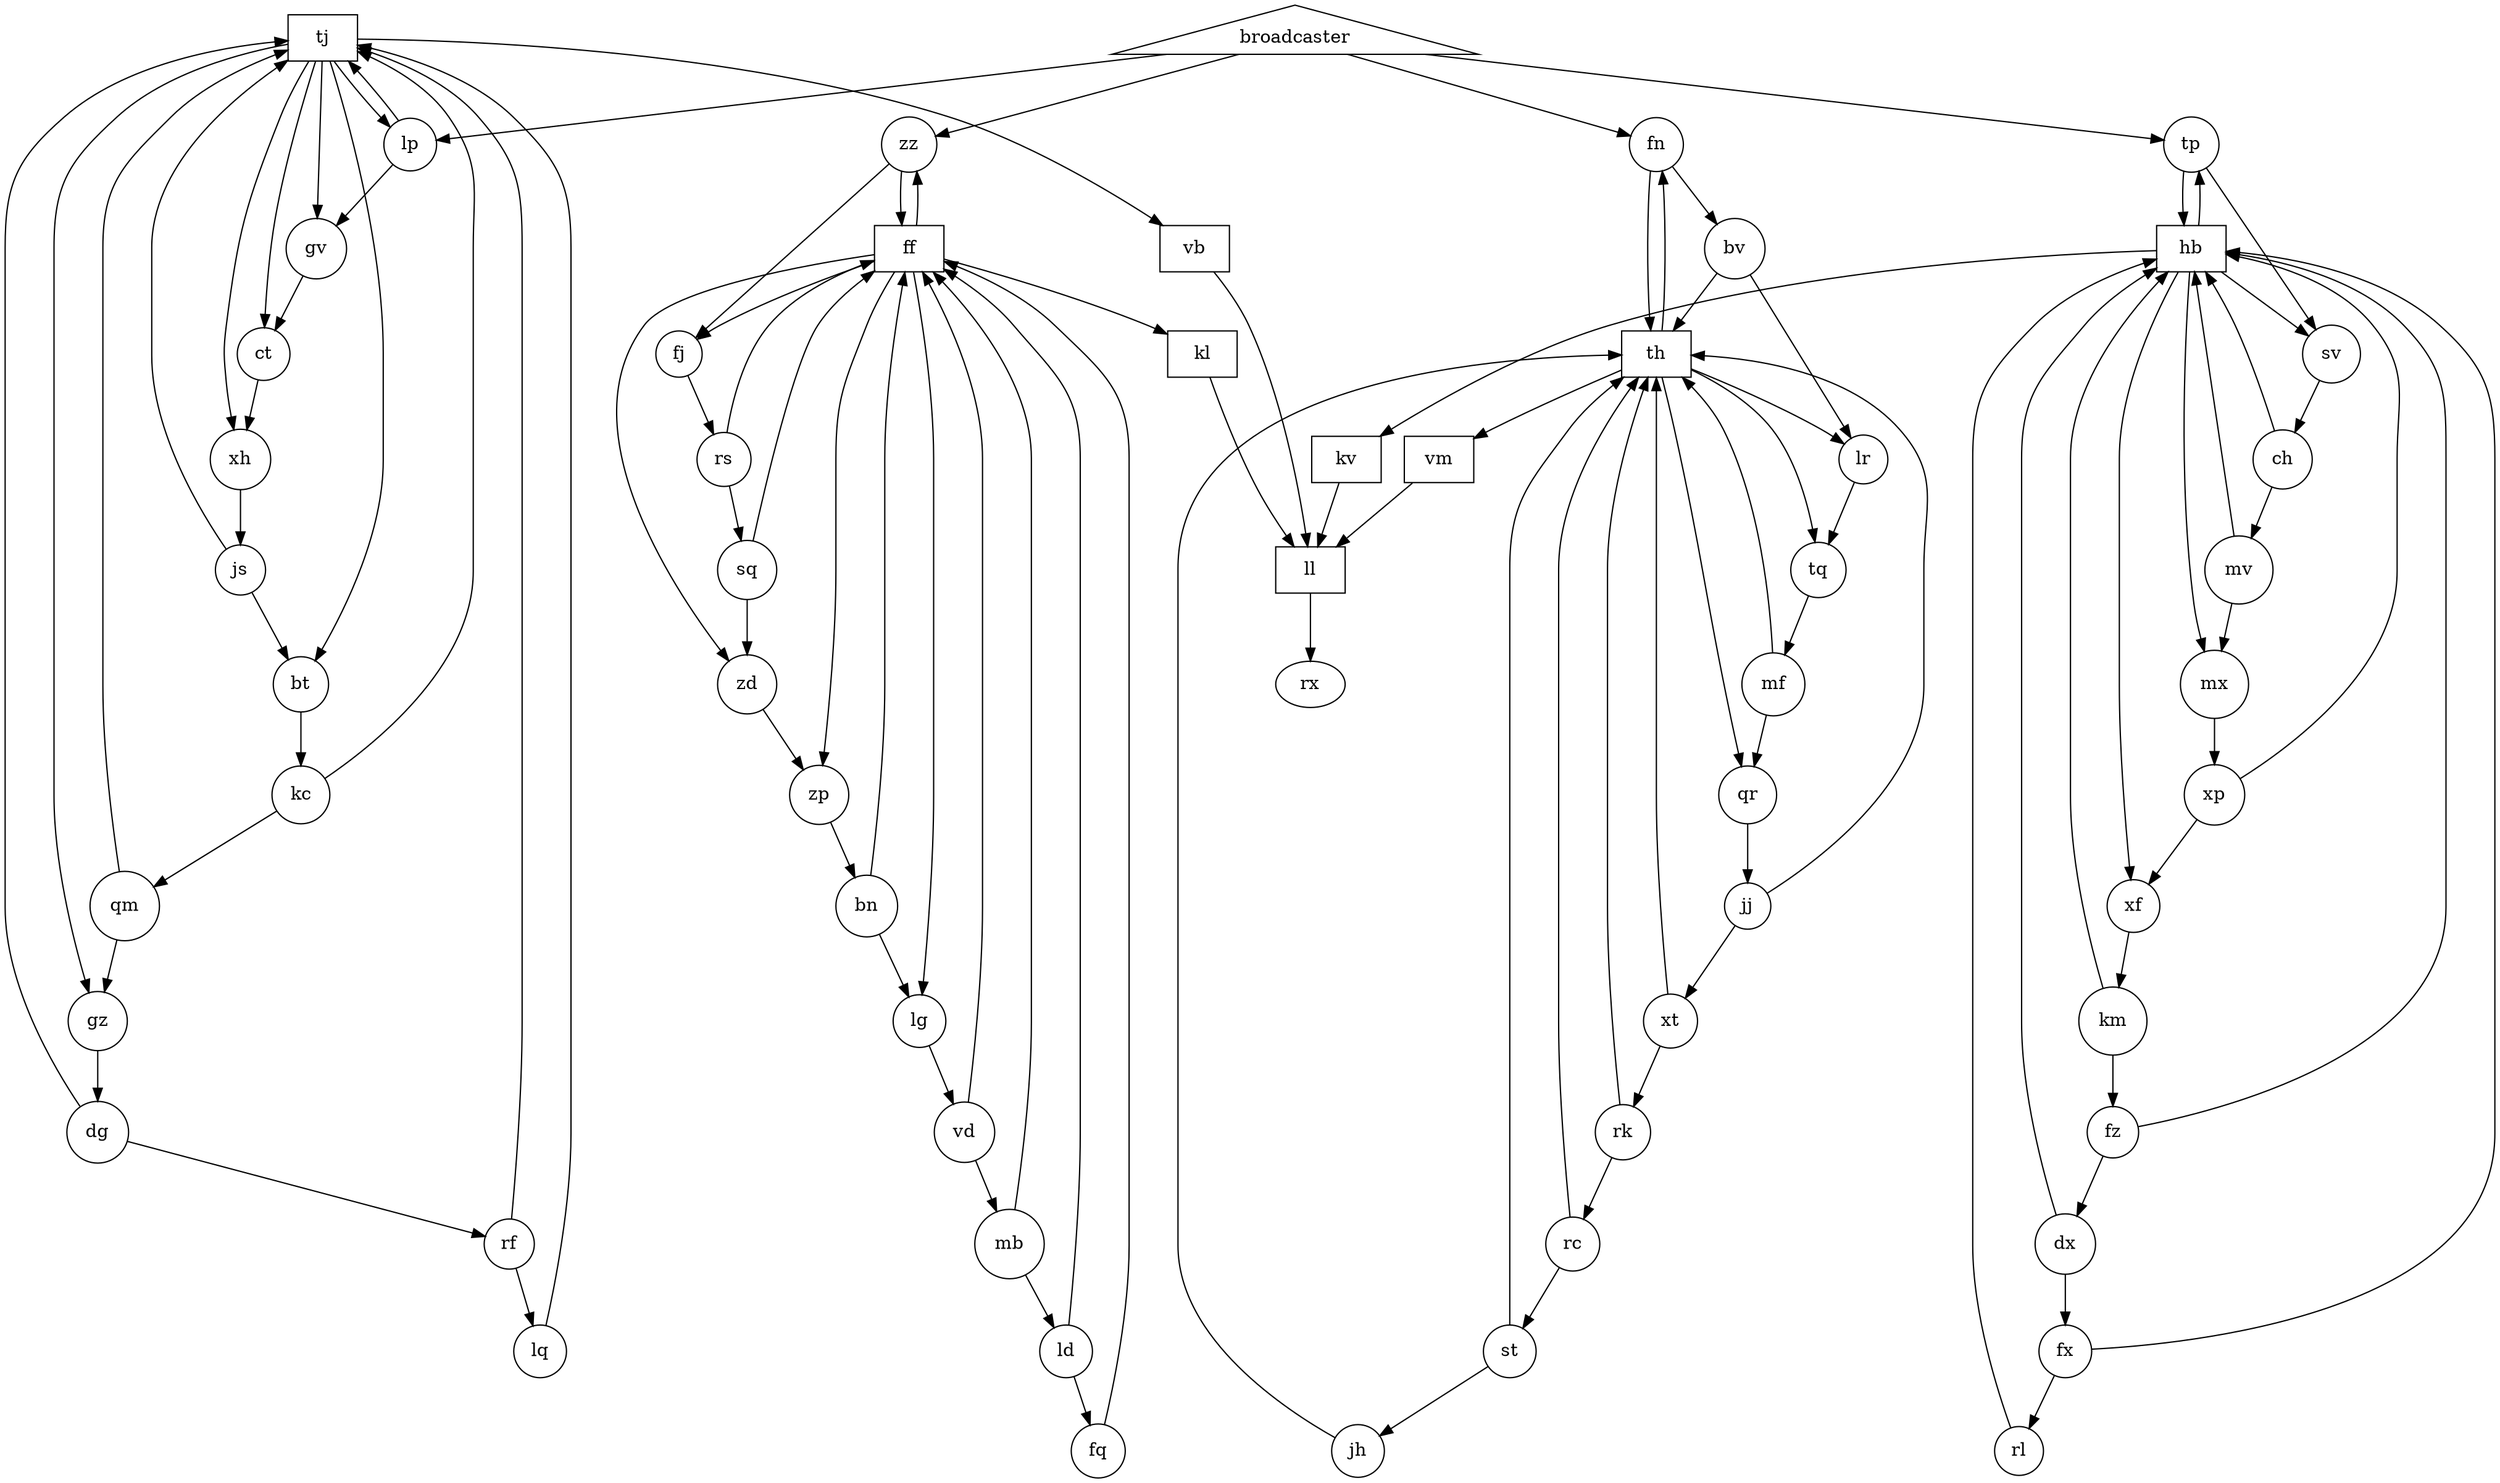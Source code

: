 digraph G {
	graph [bb="0,0,2084,1139.7"];
	node [label="\N"];
	{
		ll	[height=0.5,
			pos="1045,785.57",
			shape=box,
			width=0.75];
	}
	{
		ff	[height=0.5,
			pos="1299,950.34",
			shape=box,
			width=0.75];
		mb	[height=0.75019,
			pos="1423,182.83",
			shape=circle,
			width=0.75019];
	}
	{
		hb	[height=0.5,
			pos="751,950.34",
			shape=box,
			width=0.75];
		fx	[height=0.57482,
			pos="553,99.133",
			shape=circle,
			width=0.57482];
	}
	{
		xt	[height=0.58944,
			pos="125,442.35",
			shape=circle,
			width=0.58944];
		th	[height=0.5,
			pos="273,1114.4",
			shape=box,
			width=0.75];
	}
	{
		ff;
		fq	[height=0.58944,
			pos="1153,21.22",
			shape=circle,
			width=0.58944];
	}
	{
		ff;
		lg	[height=0.57482,
			pos="1405,355.5",
			shape=circle,
			width=0.57482];
	}
	{
		hb;
		mx	[height=0.73558,
			pos="710,611.33",
			shape=circle,
			width=0.73558];
	}
	{
		xp	[height=0.64789,
			pos="669,525.53",
			shape=circle,
			width=0.64789];
	}
	{
		gz	[height=0.63328,
			pos="1974,269.17",
			shape=circle,
			width=0.63328];
		tj	[height=0.5,
			pos="1834,950.34",
			shape=box,
			width=0.75];
	}
	{
		zp	[height=0.63328,
			pos="1274,525.53",
			shape=circle,
			width=0.63328];
	}
	{
		mf	[height=0.67712,
			pos="278,700.29",
			shape=circle,
			width=0.67712];
	}
	{
		ll;
	}
	{
		jj	[height=0.5,
			pos="298,525.53",
			shape=circle,
			width=0.5];
	}
	{
		th;
		lr	[height=0.53098,
			pos="220,867.7",
			shape=circle,
			width=0.53098];
	}
	{
		tj;
		lq	[height=0.57482,
			pos="2060,21.22",
			shape=circle,
			width=0.57482];
	}
	{
		lp	[height=0.57482,
			pos="1787,1031.4",
			shape=circle,
			width=0.57482];
		fn	[height=0.58944,
			pos="417,1031.4",
			shape=circle,
			width=0.58944];
		tp	[height=0.60405,
			pos="796,1031.4",
			shape=circle,
			width=0.60405];
		zz	[height=0.60405,
			pos="1299,1031.4",
			shape=circle,
			width=0.60405];
	}
	{
		th;
		rc	[height=0.58944,
			pos="106,269.17",
			shape=circle,
			width=0.58944];
	}
	{
		gz;
		lp;
		xh	[height=0.64789,
			pos="1843,700.29",
			shape=circle,
			width=0.64789];
		gv	[height=0.64789,
			pos="1669,867.7",
			shape=circle,
			width=0.64789];
		bt	[height=0.60405,
			pos="1902,525.53",
			shape=circle,
			width=0.60405];
		ct	[height=0.57482,
			pos="1807,785.57",
			shape=circle,
			width=0.57482];
		vb	[height=0.5,
			pos="1601,867.7",
			shape=box,
			width=0.75];
	}
	{
		tj;
		rf	[height=0.5456,
			pos="2036,99.133",
			shape=circle,
			width=0.5456];
	}
	{
		th;
		rk	[height=0.60405,
			pos="106,355.5",
			shape=circle,
			width=0.60405];
	}
	{
		ff;
	}
	{
		dg	[height=0.66251,
			pos="1974,182.83",
			shape=circle,
			width=0.66251];
	}
	{
		hb;
	}
	{
		th;
		st	[height=0.57482,
			pos="49,182.83",
			shape=circle,
			width=0.57482];
	}
	{
		hb;
		fz	[height=0.56021,
			pos="747,269.17",
			shape=circle,
			width=0.56021];
	}
	{
		ct;
	}
	{
		tq	[height=0.60405,
			pos="220,785.57",
			shape=circle,
			width=0.60405];
	}
	{
		vd	[height=0.64789,
			pos="1423,269.17",
			shape=circle,
			width=0.64789];
	}
	{
		th;
	}
	{
		ff;
		sq	[height=0.63328,
			pos="1331,700.29",
			shape=circle,
			width=0.63328];
	}
	{
		kc	[height=0.61867,
			pos="1902,442.35",
			shape=circle,
			width=0.61867];
	}
	{
		th;
		qr	[height=0.61867,
			pos="298,611.33",
			shape=circle,
			width=0.61867];
	}
	{
		km	[height=0.73558,
			pos="649,355.5",
			shape=circle,
			width=0.73558];
	}
	{
		hb;
		sv	[height=0.61867,
			pos="896,867.7",
			shape=circle,
			width=0.61867];
	}
	{
		hb;
		mv	[height=0.73558,
			pos="748,700.29",
			shape=circle,
			width=0.73558];
	}
	{
		hb;
		xf	[height=0.57482,
			pos="649,442.35",
			shape=circle,
			width=0.57482];
	}
	{
		js	[height=0.5456,
			pos="1884,611.33",
			shape=circle,
			width=0.5456];
	}
	{
		dx	[height=0.64789,
			pos="747,182.83",
			shape=circle,
			width=0.64789];
		hb;
	}
	{
		bn	[height=0.66251,
			pos="1274,442.35",
			shape=circle,
			width=0.66251];
	}
	{
		ll;
	}
	{
		rx	[height=0.5,
			pos="1045,700.29",
			width=0.75];
	}
	{
		ff;
		fj	[height=0.50175,
			pos="1538,867.7",
			shape=circle,
			width=0.50175];
	}
	{
		tj;
		gv;
	}
	{
		ll;
	}
	{
		tq;
		vm	[height=0.5,
			pos="991,950.34",
			shape=box,
			width=0.75];
		qr;
		lr;
		fn;
	}
	{
		ff;
		zd	[height=0.63328,
			pos="1293,611.33",
			shape=circle,
			width=0.63328];
	}
	{
		th;
		jh	[height=0.57482,
			pos="25,99.133",
			shape=circle,
			width=0.57482];
	}
	{
		hb;
		rl	[height=0.53098,
			pos="529,21.22",
			shape=circle,
			width=0.53098];
	}
	{
		rs	[height=0.58944,
			pos="1367,785.57",
			shape=circle,
			width=0.58944];
	}
	{
		tj;
	}
	{
		th;
		bv	[height=0.64789,
			pos="241,950.34",
			shape=circle,
			width=0.64789];
	}
	{
		xh;
	}
	{
		kl	[height=0.5,
			pos="1073,867.7",
			shape=box,
			width=0.75];
		lg;
		zd;
		zp;
		zz;
		fj;
	}
	{
		tj;
		bt;
	}
	{
		ff;
		ld	[height=0.57482,
			pos="1177,99.133",
			shape=circle,
			width=0.57482];
	}
	{
		mx;
		tp;
		xf;
		sv;
		kv	[height=0.5,
			pos="963,867.7",
			shape=box,
			width=0.75];
	}
	{
		qm	[height=0.75019,
			pos="1953,355.5",
			shape=circle,
			width=0.75019];
		tj;
	}
	{
		ch	[height=0.63328,
			pos="783,785.57",
			shape=circle,
			width=0.63328];
	}
	kl -> ll	[pos="e,1051.1,803.93 1066.9,849.31 1063.4,839.23 1058.9,826.3 1054.9,814.79"];
	ll -> rx	[pos="e,1045,718.53 1045,767.32 1045,756.49 1045,742.26 1045,729.78"];
	vd -> ff	[pos="e,1326.2,938.03 1429.5,291.83 1438.6,324.09 1454,386.84 1454,441.35 1454,786.57 1454,786.57 1454,786.57 1454,839.46 1433.7,852.94 \
1397,891.02 1379.9,908.79 1356.2,923.08 1336.4,933.06"];
	vd -> mb	[pos="e,1423,210.08 1423,245.57 1423,238.14 1423,229.67 1423,221.43"];
	ff -> kl	[pos="e,1100.4,884.57 1271.8,942.53 1235.2,932.97 1168.4,914.14 1114,891.02 1112.9,890.54 1111.8,890.05 1110.6,889.53"];
	ff -> lg	[pos="e,1407.1,376.39 1323,932.06 1357.2,905.16 1416,849.74 1416,786.57 1416,786.57 1416,786.57 1416,524.53 1416,476.75 1411.5,421.49 \
1408.3,387.78"];
	ff -> zd	[pos="e,1293.4,634.59 1298.7,932.17 1297.7,879.04 1294.9,716.7 1293.6,645.92"];
	ff -> zp	[pos="e,1267.4,547.84 1288.5,931.98 1272.1,902.96 1242,842.26 1242,786.57 1242,786.57 1242,786.57 1242,699.29 1242,649.55 1255,593.08 \
1264.4,558.64"];
	ff -> zz	[pos="e,1305,1010.1 1304.7,968.69 1305.6,977.45 1305.9,988.37 1305.6,998.57"];
	ff -> fj	[pos="e,1524.3,879.77 1326.5,944.64 1367.2,937.01 1445.1,919.84 1506,891.02 1509,889.61 1512,887.92 1514.9,886.12"];
	mb -> ff	[pos="e,1326.3,942.69 1438.1,205.6 1458.5,236.98 1492,297.45 1492,354.5 1492,786.57 1492,786.57 1492,786.57 1492,840.33 1471.1,855.21 \
1431,891.02 1404,915.11 1365.5,930.58 1337,939.49"];
	mb -> ld	[pos="e,1196.7,106.67 1397.6,173.4 1352,158.26 1256.6,126.56 1207.5,110.27"];
	dx -> hb	[pos="e,771.29,931.85 765.98,196.88 800.95,222.61 872,283.61 872,354.5 872,701.29 872,701.29 872,701.29 872,710.06 813.37,878.92 806,891.02 \
798.78,902.88 788.83,914.36 779.38,923.95"];
	dx -> fx	[pos="e,572,108.13 725.5,172.78 690.67,158.11 621.88,129.14 582.5,112.56"];
	hb -> mx	[pos="e,709.63,638.31 747.14,931.86 739.07,894.46 720.55,803.83 713,726.78 710.49,701.12 709.75,672.09 709.63,649.69"];
	hb -> tp	[pos="e,790.4,1010.1 766.57,968.69 772.75,977.84 779.58,989.32 785.22,999.9"];
	hb -> xf	[pos="e,643.02,462.67 723.64,935.96 705.1,925.76 681.13,910.22 665,891.02 632.25,852.05 618,837.48 618,786.57 618,786.57 618,786.57 618,\
610.33 618,561.8 630.81,506.65 639.97,473.45"];
	hb -> sv	[pos="e,877.45,880.51 778.14,935.44 800.35,923.91 832.48,906.89 860,891.02 862.51,889.57 865.1,888.04 867.68,886.49"];
	hb -> kv	[pos="e,936.65,886 778.29,942.45 811.56,933.59 869.38,916.74 926.4,890.77"];
	fx -> hb	[pos="e,723.52,946.48 550.85,120.02 547.65,151.45 542,214.52 542,268.17 542,786.57 542,786.57 542,786.57 542,836.95 549.35,856.47 586,\
891.02 620.91,923.93 675.53,938.43 712.27,944.71"];
	fx -> rl	[pos="e,534.56,39.809 546.94,78.977 544.24,70.421 540.99,60.16 538.01,50.729"];
	jj -> xt	[pos="e,144.24,452.38 281.72,516.89 252.56,503.21 191.01,474.33 154.32,457.11"];
	jj -> th	[pos="e,291.77,1096 308.03,540.53 327.38,568.98 368,636.19 368,699.29 368,951.34 368,951.34 368,951.34 368,1005.7 327.79,1057.9 299.69,\
1087.8"];
	xt -> th	[pos="e,245.67,1101 122.77,463.89 119.56,495.37 114,557.46 114,610.33 114,951.34 114,951.34 114,951.34 114,1020.4 188.51,1070.9 235.52,\
1095.8"];
	xt -> rk	[pos="e,110.6,377.05 120.5,421.24 118.28,411.35 115.56,399.19 113.07,388.09"];
	th -> tq	[pos="e,208.68,804.53 251.67,1096.1 239.58,1085.1 225.27,1069.8 217,1053.2 175.38,969.48 171.1,935.46 192,844.37 194.33,834.22 198.69,\
823.78 203.29,814.61"];
	th -> vm	[pos="e,970.06,968.73 300.41,1112 397.94,1106.9 727.65,1087.4 827,1053.2 877.97,1035.6 929.63,999.9 961,975.8"];
	th -> qr	[pos="e,304.4,633.05 283.45,1096.1 299.91,1067.2 330,1006.8 330,951.34 330,951.34 330,951.34 330,784.57 330,734.7 316.87,678.06 307.43,\
643.78"];
	th -> lr	[pos="e,214.77,886.34 262.13,1096.2 246.72,1070.6 219.24,1020.6 209,973.67 203.46,948.26 207.44,918.76 212.09,897.51"];
	th -> fn	[pos="e,397.14,1039.6 297.48,1096 317.88,1084.1 347.29,1067.9 373,1053.2 377.59,1050.5 382.48,1047.7 387.34,1044.9"];
	ld -> ff	[pos="e,1271.6,935.96 1174.9,120.02 1171.7,151.45 1166,214.52 1166,268.17 1166,786.57 1166,786.57 1166,786.57 1166,837.48 1180.3,852.05 \
1213,891.02 1226.4,906.92 1245.1,920.31 1261.7,930.24"];
	ld -> fq	[pos="e,1159.2,41.899 1170.9,78.977 1168.4,71.009 1165.4,61.562 1162.6,52.685"];
	fq -> ff	[pos="e,1271.5,942.67 1147.8,42.22 1140.5,72.297 1128,131.07 1128,181.83 1128,786.57 1128,786.57 1128,786.57 1128,837.3 1138.5,854.77 \
1174,891.02 1197.8,915.32 1233.6,930.6 1260.8,939.4"];
	bn -> ff	[pos="e,1280.7,932.25 1260.2,462.31 1239.8,492.2 1204,552.81 1204,610.33 1204,786.57 1204,786.57 1204,786.57 1204,841.37 1244.7,894.13 \
1272.8,924.07"];
	bn -> lg	[pos="e,1387.8,367.61 1293.9,428.47 1316.4,413.88 1353.2,390.04 1378.2,373.83"];
	lg -> vd	[pos="e,1418.3,292.29 1409.2,334.94 1411.2,325.58 1413.6,314.1 1415.9,303.43"];
	mv -> hb	[pos="e,750.79,931.9 748.31,727.01 748.88,773.65 750.06,871.88 750.65,920.63"];
	mv -> mx	[pos="e,720.37,636.07 737.62,675.53 733.68,666.52 729.11,656.08 724.85,646.31"];
	mx -> xp	[pos="e,678.97,546.9 698.58,586.99 694.06,577.74 688.79,566.98 683.97,557.13"];
	xp -> hb	[pos="e,732.68,932.25 666.21,549.13 662.39,582.09 656,645.3 656,699.29 656,786.57 656,786.57 656,786.57 656,841.37 696.65,894.13 724.77,\
924.07"];
	xp -> xf	[pos="e,653.78,462.75 663.53,502.35 661.36,493.54 658.83,483.26 656.49,473.77"];
	qm -> gz	[pos="e,1968.6,291.74 1959.3,329.19 1961.4,320.9 1963.7,311.55 1965.9,302.79"];
	qm -> tj	[pos="e,1861.3,935.18 1957.3,382.61 1962.3,415.58 1970,474.1 1970,524.53 1970,786.57 1970,786.57 1970,786.57 1970,838.43 1951.9,851.79 \
1918,891.02 1904.8,906.26 1886.8,919.44 1870.9,929.41"];
	gz -> dg	[pos="e,1974,207.02 1974,246.01 1974,237.57 1974,227.73 1974,218.41"];
	tj -> gz	[pos="e,1981,291.25 1861.2,940.92 1886.6,931.91 1924.5,915.53 1950,891.02 1988.3,854.25 2008,839.67 2008,786.57 2008,786.57 2008,786.57 \
2008,441.35 2008,391.94 1994.2,336.02 1984.2,301.93"];
	tj -> lp	[pos="e,1801,1015.9 1829.3,968.79 1823.9,979.95 1815.4,994.56 1807.3,1006.8"];
	tj -> xh	[pos="e,1842.2,723.97 1834.6,931.9 1836.1,891.1 1839.8,788.83 1841.8,735.25"];
	tj -> gv	[pos="e,1688.3,880.94 1806.6,937.95 1780.4,926.79 1739.9,908.9 1706,891.02 1703.4,889.67 1700.8,888.23 1698.2,886.74"];
	tj -> bt	[pos="e,1907.9,546.81 1853.4,931.91 1881.9,904.18 1932,846.94 1932,786.57 1932,786.57 1932,786.57 1932,699.29 1932,649.11 1919.6,591.91 \
1910.7,557.54"];
	tj -> ct	[pos="e,1810.3,806.39 1831.1,931.93 1826.6,904.63 1817.8,851.42 1812.1,817.51"];
	tj -> vb	[pos="e,1627.3,886.1 1806.7,943.71 1769.9,935.58 1702.4,918.88 1637.7,890.72"];
	zd -> zp	[pos="e,1278.9,548.04 1288.1,588.75 1286.1,579.76 1283.7,569.12 1281.4,559.2"];
	zp -> bn	[pos="e,1274,466.64 1274,502.35 1274,494.82 1274,486.21 1274,477.95"];
	tq -> mf	[pos="e,264.37,720.86 232.02,767.32 239.53,756.54 249.38,742.39 258.04,729.95"];
	mf -> th	[pos="e,276.4,1096 281.25,724.8 285.38,756.82 292,815.98 292,866.7 292,951.34 292,951.34 292,951.34 292,998.32 284.03,1052.4 278.41,1084.7"];
	mf -> qr	[pos="e,293.12,633.54 283.25,676.45 285.5,666.69 288.16,655.13 290.6,644.53"];
	vm -> ll	[pos="e,1039.3,803.87 996.78,931.93 1006.1,903.78 1024.6,848.06 1035.8,814.37"];
	qr -> jj	[pos="e,298,543.82 298,588.75 298,578.49 298,566.09 298,555.07"];
	bv -> th	[pos="e,269.58,1096.1 245.42,973.72 251.14,1002.7 261.12,1053.2 267.38,1084.9"];
	bv -> lr	[pos="e,224.67,886.63 235.26,927.31 232.87,918.12 230.06,907.33 227.51,897.53"];
	lr -> tq	[pos="e,220,807.6 220,848.11 220,839.41 220,828.78 220,818.82"];
	rf -> tj	[pos="e,1861.4,944.51 2037.9,119.01 2040.7,150.08 2046,213.95 2046,268.17 2046,786.57 2046,786.57 2046,786.57 2046,840.33 2025.9,856.17 \
1985,891.02 1952.5,918.73 1905.3,934.1 1872.4,942.01"];
	rf -> lq	[pos="e,2053.9,41.408 2041.7,80.143 2044.3,71.851 2047.5,61.783 2050.5,52.381"];
	lq -> tj	[pos="e,1861.2,946.93 2064.9,41.736 2071.9,71.675 2084,130.83 2084,181.83 2084,786.57 2084,786.57 2084,786.57 2084,840.79 2063.7,857.56 \
2021,891.02 1977.3,925.31 1913.2,939.59 1872.6,945.43"];
	broadcaster	[height=0.70139,
		pos="1089,1114.4",
		shape=triangle,
		width=3.9556];
	broadcaster -> lp	[pos="e,1766.2,1034.8 1193.1,1101.3 1354.4,1082.6 1656.2,1047.6 1754.9,1036.1"];
	broadcaster -> fn	[pos="e,438.19,1035 988.76,1101.3 834.37,1082.7 546.12,1048 449.51,1036.3"];
	broadcaster -> tp	[pos="e,817.08,1038.2 1045.5,1101.4 986.02,1084.9 880.88,1055.9 828.11,1041.3"];
	broadcaster -> zz	[pos="e,1278.7,1040.3 1120,1101.5 1159.7,1086.1 1228.3,1059.7 1268,1044.4"];
	lp -> tj	[pos="e,1818,968.69 1792.5,1011.3 1797.5,1001.3 1804.6,989.03 1811.6,978.16"];
	lp -> gv	[pos="e,1682.4,887.11 1775,1014 1754.8,986.27 1713.6,929.79 1688.9,896"];
	fn -> th	[pos="e,300.27,1102.3 401.85,1046.8 398.3,1048.9 394.56,1051.1 391,1053.2 364.48,1068.3 334.01,1085.1 310.53,1097.1"];
	fn -> bv	[pos="e,262.33,960.93 397.83,1021.8 367.67,1008.3 308.81,981.81 272.41,965.45"];
	tp -> hb	[pos="e,755.12,968.58 781.61,1014.8 774.51,1004.5 766.35,990.71 760.08,978.63"];
	tp -> sv	[pos="e,884.56,887.2 807.08,1012.5 824.41,984.47 858.06,930.05 878.63,896.79"];
	zz -> ff	[pos="e,1293.3,968.69 1293,1010.1 1292.2,1000.9 1292,990.04 1292.5,980.12"];
	zz -> fj	[pos="e,1523.4,878.97 1316.8,1018.6 1352.7,994.66 1436.3,938.79 1506,891.02 1508.6,889.25 1511.3,887.39 1514,885.53"];
	rk -> th	[pos="e,245.76,1107.8 100,376.72 91.246,408.08 76,470.45 76,524.53 76,951.34 76,951.34 76,951.34 76,1002.6 92.207,1018.6 130,1053.2 159.74,\
1080.4 203.57,1096.4 234.85,1104.9"];
	rk -> rc	[pos="e,106,290.77 106,333.65 106,324.15 106,312.7 106,302.15"];
	rc -> th	[pos="e,300.3,1112.1 127.44,270.39 204.94,272.43 466,290.48 466,441.35 466,951.34 466,951.34 466,951.34 466,997.38 477.04,1018.3 447,1053.2 \
412.99,1092.6 351.74,1106.3 311.73,1111"];
	rc -> st	[pos="e,60.323,200.59 94.465,251.1 86.455,239.25 75.634,223.24 66.558,209.81"];
	xh -> js	[pos="e,1875.9,629.57 1852.7,678.69 1858.2,667.11 1865.1,652.51 1871,639.95"];
	gv -> ct	[pos="e,1789.5,796.72 1689.1,855.05 1713,841.18 1753,817.94 1779.7,802.44"];
	bt -> kc	[pos="e,1902,465.04 1902,503.62 1902,495.3 1902,485.52 1902,476.29"];
	ct -> xh	[pos="e,1834,722.07 1815,766.09 1819.3,756.21 1824.6,743.79 1829.5,732.47"];
	vb -> ll	[pos="e,1072.2,788.89 1576.1,849.36 1572.5,847.41 1568.8,845.67 1565,844.37 1519.8,828.73 1196.4,799.65 1083.6,789.88"];
	dg -> tj	[pos="e,1808.6,931.92 1950.6,187.93 1887.7,200.39 1720,243.99 1720,354.5 1720,786.57 1720,786.57 1720,786.57 1720,837.3 1735.8,850.29 \
1766,891.02 1775.4,903.66 1788,915.42 1799.8,925.02"];
	dg -> rf	[pos="e,2024.5,115.32 1988.1,163.29 1996.8,151.74 2008.2,136.75 2017.7,124.27"];
	rl -> hb	[pos="e,723.83,948.92 524.41,39.793 517.2,69.044 504,129.66 504,181.83 504,786.57 504,786.57 504,786.57 504,836.61 508.81,857.55 546,891.02 \
592.58,932.94 667.25,944.92 712.46,948.23"];
	st -> th	[pos="e,245.54,1111.3 46.879,203.78 43.683,235.6 38,299.87 38,354.5 38,951.34 38,951.34 38,951.34 38,1001.4 48.421,1020.1 86,1053.2 128.06,\
1090.1 193.09,1104.5 234.32,1110"];
	st -> jh	[pos="e,30.647,119.36 43.312,162.47 40.473,152.81 36.974,140.9 33.798,130.08"];
	km -> hb	[pos="e,723.53,942.67 634.03,377.64 613.73,408.42 580,468.08 580,524.53 580,786.57 580,786.57 580,786.57 580,837.3 590.52,854.77 626,891.02 \
649.77,915.32 685.61,930.6 712.83,939.4"];
	km -> fz	[pos="e,732,283.07 668.83,337.43 684.59,323.87 706.69,304.86 723.36,290.5"];
	fz -> dx	[pos="e,747,206.57 747,248.61 747,239.48 747,228.36 747,217.92"];
	fz -> hb	[pos="e,761.18,931.97 760.21,284.47 784.55,312.39 834,377.01 834,441.35 834,701.29 834,701.29 834,701.29 834,785.2 790.76,877.2 766.7,\
921.9"];
	jh -> th	[pos="e,245.68,1113.5 20.18,119.65 12.915,150.83 0,213.9 0,268.17 0,951.34 0,951.34 0,951.34 0,1000.8 7.3677,1021 45,1053.2 99.088,1099.3 \
184.73,1110.6 234.21,1113"];
	rs -> ff	[pos="e,1310,931.93 1361.6,806.25 1355.5,827.56 1344.8,862.37 1332,891.02 1327.3,901.48 1321.4,912.51 1315.8,922.14"];
	rs -> sq	[pos="e,1339.8,721.57 1358.8,765.68 1354.5,755.71 1349.1,743.24 1344.2,731.93"];
	sq -> ff	[pos="e,1301.3,931.9 1328.2,723.24 1322.4,768.15 1309.2,870.52 1302.7,920.63"];
	sq -> zd	[pos="e,1301.9,632.69 1322.2,679.13 1317.5,668.45 1311.7,655.1 1306.5,643.16"];
	kc -> qm	[pos="e,1939.4,379.1 1913.1,422.94 1919,412.99 1926.6,400.41 1933.5,388.87"];
	kc -> tj	[pos="e,1819.7,932.04 1882.6,453.86 1843.3,476.69 1758,534.92 1758,610.33 1758,786.57 1758,786.57 1758,786.57 1758,838.64 1790.3,892.01 \
1812.8,922.85"];
	xf -> km	[pos="e,649,382.26 649,421.24 649,412.95 649,403.07 649,393.55"];
	sv -> ch	[pos="e,801.2,799.48 878.09,854 859.94,841.13 831.59,821.03 810.56,806.12"];
	ch -> hb	[pos="e,754.42,931.93 778.74,808.24 773.05,837.17 762.96,888.51 756.64,920.64"];
	ch -> mv	[pos="e,758.04,725.18 774.35,763.99 770.76,755.45 766.5,745.31 762.46,735.7"];
	js -> tj	[pos="e,1839.8,931.9 1883,631.13 1880.4,676.35 1872,794.62 1851,891.02 1848.8,900.91 1845.9,911.58 1843.1,921.06"];
	js -> bt	[pos="e,1897.6,547.13 1888,591.73 1890.1,581.93 1892.7,569.62 1895.2,558.35"];
	kv -> ll	[pos="e,1027.2,803.93 980.79,849.31 991.97,838.39 1006.6,824.12 1019,811.95"];
	fj -> rs	[pos="e,1386.2,795.57 1521.6,859.01 1492.8,845.53 1432.8,817.41 1396.6,800.45"];
}
